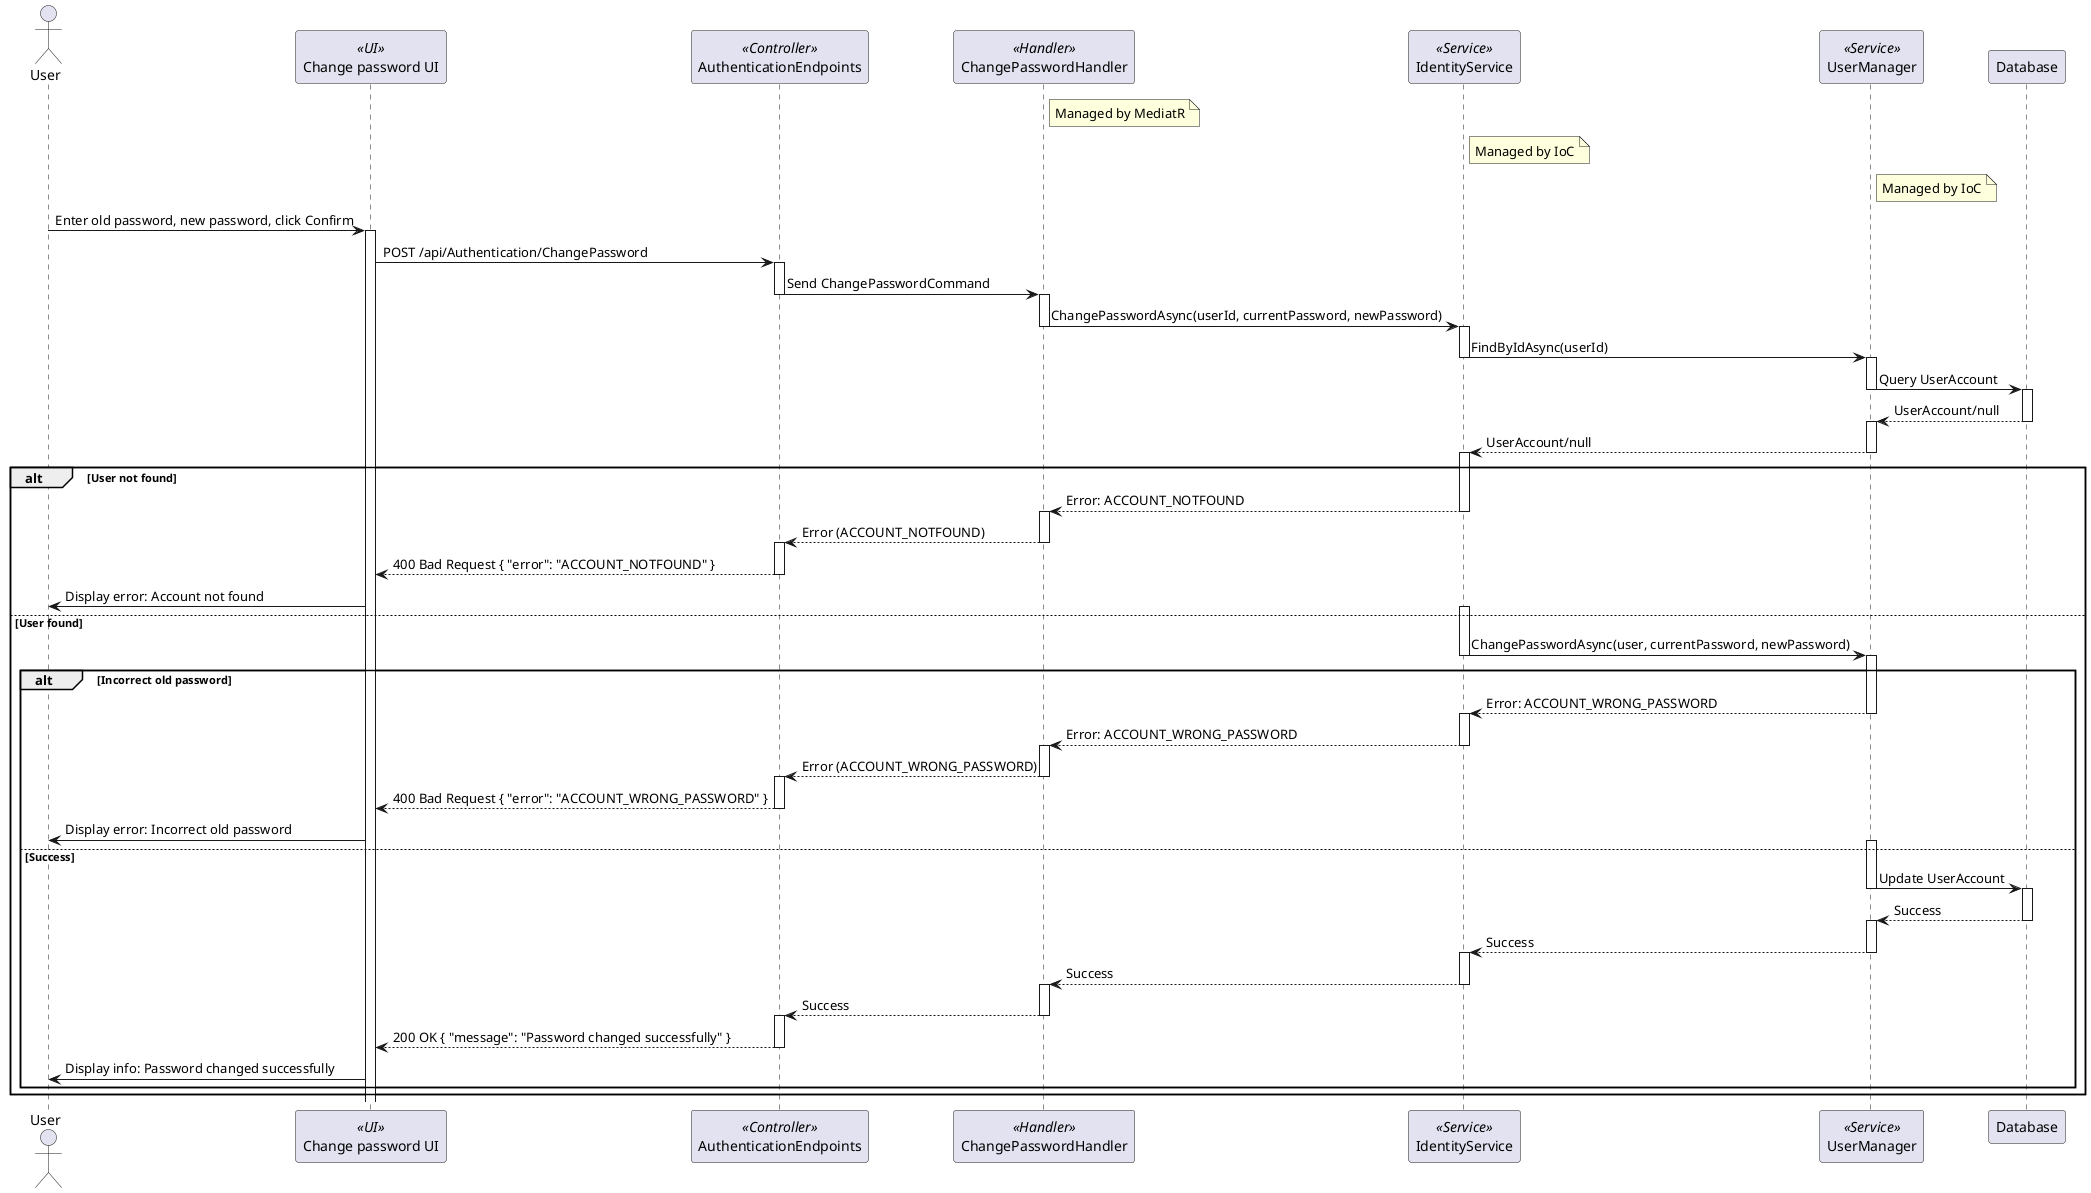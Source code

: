 @startuml
actor User
participant "Change password UI" as UI <<UI>>
participant AuthenticationEndpoints <<Controller>>
participant ChangePasswordHandler <<Handler>>
participant IdentityService <<Service>>
participant UserManager <<Service>>
participant Database

note right of ChangePasswordHandler
  Managed by MediatR
end note

note right of IdentityService
  Managed by IoC
end note

note right of UserManager
  Managed by IoC
end note

User -> UI : Enter old password, new password, click Confirm
activate UI
UI -> AuthenticationEndpoints : POST /api/Authentication/ChangePassword
activate AuthenticationEndpoints
AuthenticationEndpoints -> ChangePasswordHandler : Send ChangePasswordCommand
deactivate AuthenticationEndpoints
activate ChangePasswordHandler
ChangePasswordHandler -> IdentityService : ChangePasswordAsync(userId, currentPassword, newPassword)
deactivate ChangePasswordHandler
activate IdentityService
IdentityService -> UserManager : FindByIdAsync(userId)
deactivate IdentityService
activate UserManager
UserManager -> Database : Query UserAccount
deactivate UserManager
activate Database
Database --> UserManager : UserAccount/null
deactivate Database
activate UserManager
UserManager --> IdentityService : UserAccount/null
deactivate UserManager
activate IdentityService
alt User not found
    IdentityService --> ChangePasswordHandler : Error: ACCOUNT_NOTFOUND
    deactivate IdentityService
    activate ChangePasswordHandler
    ChangePasswordHandler --> AuthenticationEndpoints : Error (ACCOUNT_NOTFOUND)
    deactivate ChangePasswordHandler
    activate AuthenticationEndpoints
    AuthenticationEndpoints --> UI : 400 Bad Request { "error": "ACCOUNT_NOTFOUND" }
    deactivate AuthenticationEndpoints
    UI -> User : Display error: Account not found
else User found
    activate IdentityService
    IdentityService -> UserManager : ChangePasswordAsync(user, currentPassword, newPassword)
    deactivate IdentityService
    activate UserManager
    alt Incorrect old password
        UserManager --> IdentityService : Error: ACCOUNT_WRONG_PASSWORD
        deactivate UserManager
        activate IdentityService
        IdentityService --> ChangePasswordHandler : Error: ACCOUNT_WRONG_PASSWORD
        deactivate IdentityService
        activate ChangePasswordHandler
        ChangePasswordHandler --> AuthenticationEndpoints : Error (ACCOUNT_WRONG_PASSWORD)
        deactivate ChangePasswordHandler
        activate AuthenticationEndpoints
        AuthenticationEndpoints --> UI : 400 Bad Request { "error": "ACCOUNT_WRONG_PASSWORD" }
        deactivate AuthenticationEndpoints
        UI -> User : Display error: Incorrect old password
    else Success
        activate UserManager
        UserManager -> Database : Update UserAccount
        deactivate UserManager
        activate Database
        Database --> UserManager : Success
        deactivate Database
        activate UserManager
        UserManager --> IdentityService : Success
        deactivate UserManager
        activate IdentityService
        IdentityService --> ChangePasswordHandler : Success
        deactivate IdentityService
        activate ChangePasswordHandler
        ChangePasswordHandler --> AuthenticationEndpoints : Success
        deactivate ChangePasswordHandler
        activate AuthenticationEndpoints
        AuthenticationEndpoints --> UI : 200 OK { "message": "Password changed successfully" }
        deactivate AuthenticationEndpoints
        UI -> User : Display info: Password changed successfully
    end
end

@enduml